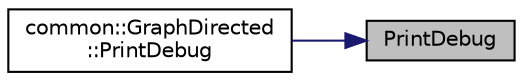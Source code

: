 digraph "PrintDebug"
{
 // INTERACTIVE_SVG=YES
 // LATEX_PDF_SIZE
  bgcolor="transparent";
  edge [fontname="Helvetica",fontsize="10",labelfontname="Helvetica",labelfontsize="10"];
  node [fontname="Helvetica",fontsize="10",shape=record];
  rankdir="RL";
  Node1 [label="PrintDebug",height=0.2,width=0.4,color="black", fillcolor="grey75", style="filled", fontcolor="black",tooltip=" "];
  Node1 -> Node2 [dir="back",color="midnightblue",fontsize="10",style="solid",fontname="Helvetica"];
  Node2 [label="common::GraphDirected\l::PrintDebug",height=0.2,width=0.4,color="black",URL="$d2/d0d/classcommon_1_1GraphDirected_a7c4557fcada1ff8b18f1d62cec1056a1.html#a7c4557fcada1ff8b18f1d62cec1056a1",tooltip=" "];
}
